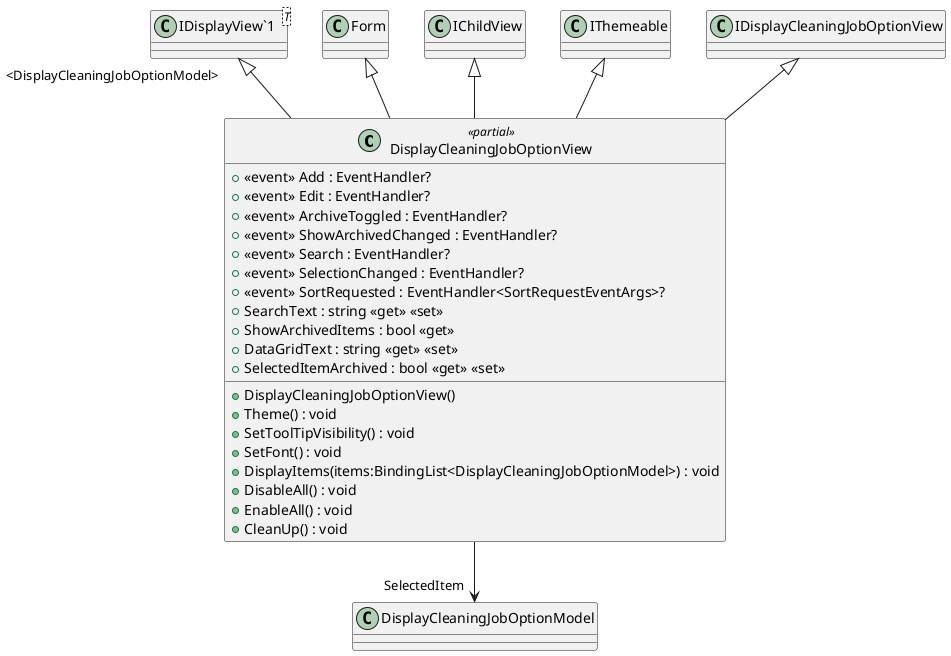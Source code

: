 @startuml
class DisplayCleaningJobOptionView <<partial>> {
    +  <<event>> Add : EventHandler? 
    +  <<event>> Edit : EventHandler? 
    +  <<event>> ArchiveToggled : EventHandler? 
    +  <<event>> ShowArchivedChanged : EventHandler? 
    +  <<event>> Search : EventHandler? 
    +  <<event>> SelectionChanged : EventHandler? 
    +  <<event>> SortRequested : EventHandler<SortRequestEventArgs>? 
    + DisplayCleaningJobOptionView()
    + Theme() : void
    + SetToolTipVisibility() : void
    + SetFont() : void
    + SearchText : string <<get>> <<set>>
    + ShowArchivedItems : bool <<get>>
    + DataGridText : string <<get>> <<set>>
    + SelectedItemArchived : bool <<get>> <<set>>
    + DisplayItems(items:BindingList<DisplayCleaningJobOptionModel>) : void
    + DisableAll() : void
    + EnableAll() : void
    + CleanUp() : void
}
class "IDisplayView`1"<T> {
}
Form <|-- DisplayCleaningJobOptionView
"IDisplayView`1" "<DisplayCleaningJobOptionModel>" <|-- DisplayCleaningJobOptionView
IChildView <|-- DisplayCleaningJobOptionView
IThemeable <|-- DisplayCleaningJobOptionView
IDisplayCleaningJobOptionView <|-- DisplayCleaningJobOptionView
DisplayCleaningJobOptionView --> "SelectedItem" DisplayCleaningJobOptionModel
@enduml
